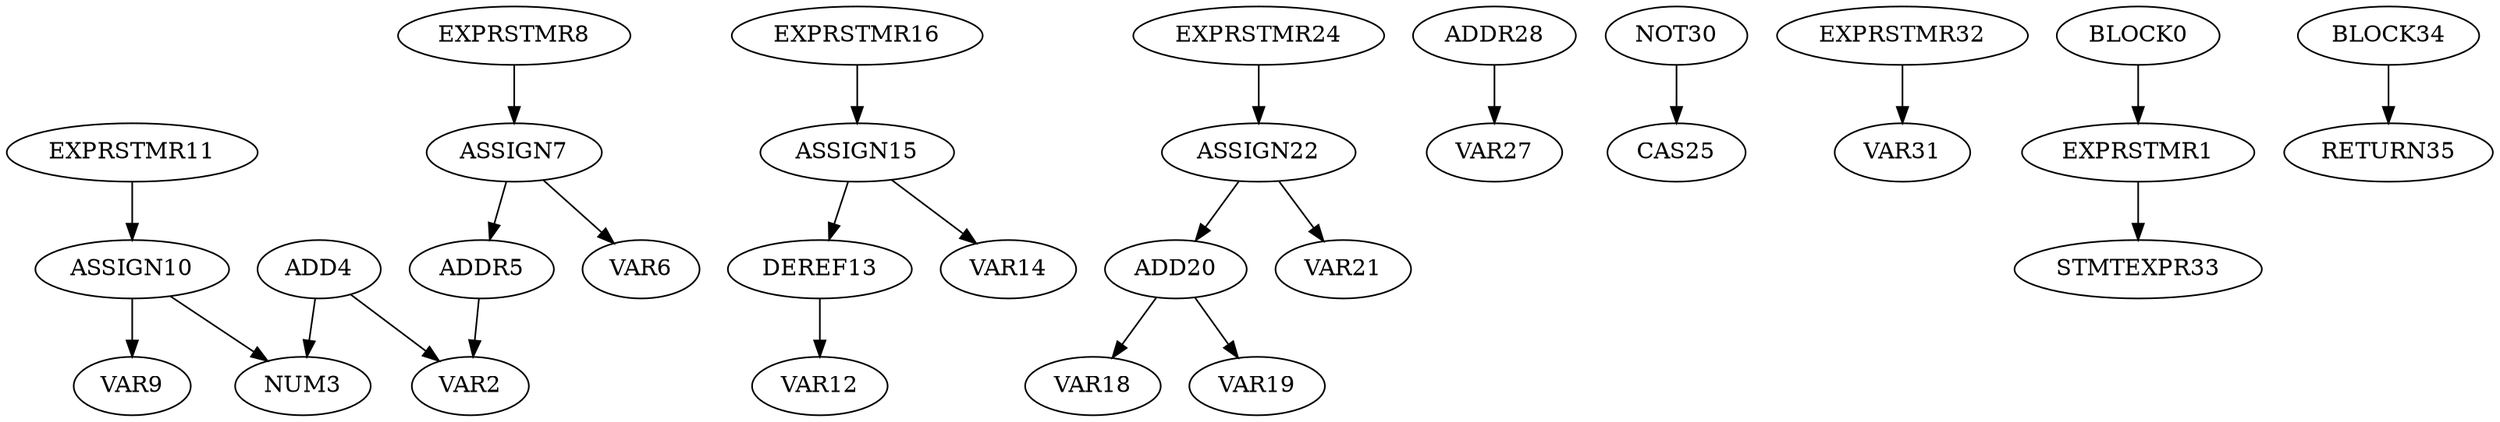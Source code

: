 digraph A { 
ADD4 -> NUM3
ADD4 -> VAR2
ADDR5 -> VAR2
ASSIGN7 -> ADDR5
ASSIGN7 -> VAR6
EXPRSTMR8 -> ASSIGN7
ASSIGN10 -> NUM3
ASSIGN10 -> VAR9
EXPRSTMR11 -> ASSIGN10
DEREF13 -> VAR12
ASSIGN15 -> DEREF13
ASSIGN15 -> VAR14
EXPRSTMR16 -> ASSIGN15
ADD20 -> VAR18
ADD20 -> VAR19
ASSIGN22 -> ADD20
ASSIGN22 -> VAR21
EXPRSTMR24 -> ASSIGN22
ADDR28 -> VAR27
NOT30 -> CAS25
EXPRSTMR32 -> VAR31
EXPRSTMR1 -> STMTEXPR33
BLOCK0 -> EXPRSTMR1
BLOCK34 -> RETURN35
}
